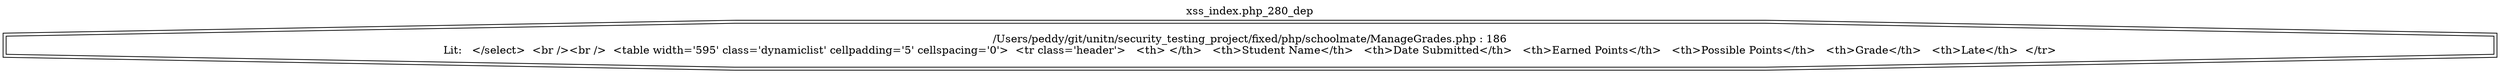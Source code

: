 digraph cfg {
  label="xss_index.php_280_dep";
  labelloc=t;
  n1 [shape=doubleoctagon, label="/Users/peddy/git/unitn/security_testing_project/fixed/php/schoolmate/ManageGrades.php : 186\nLit:   </select>  <br /><br />  <table width='595' class='dynamiclist' cellpadding='5' cellspacing='0'>  <tr class='header'>   <th>&nbsp;</th>   <th>Student Name</th>   <th>Date Submitted</th>   <th>Earned Points</th>   <th>Possible Points</th>   <th>Grade</th>   <th>Late</th>  </tr>\n"];
}
